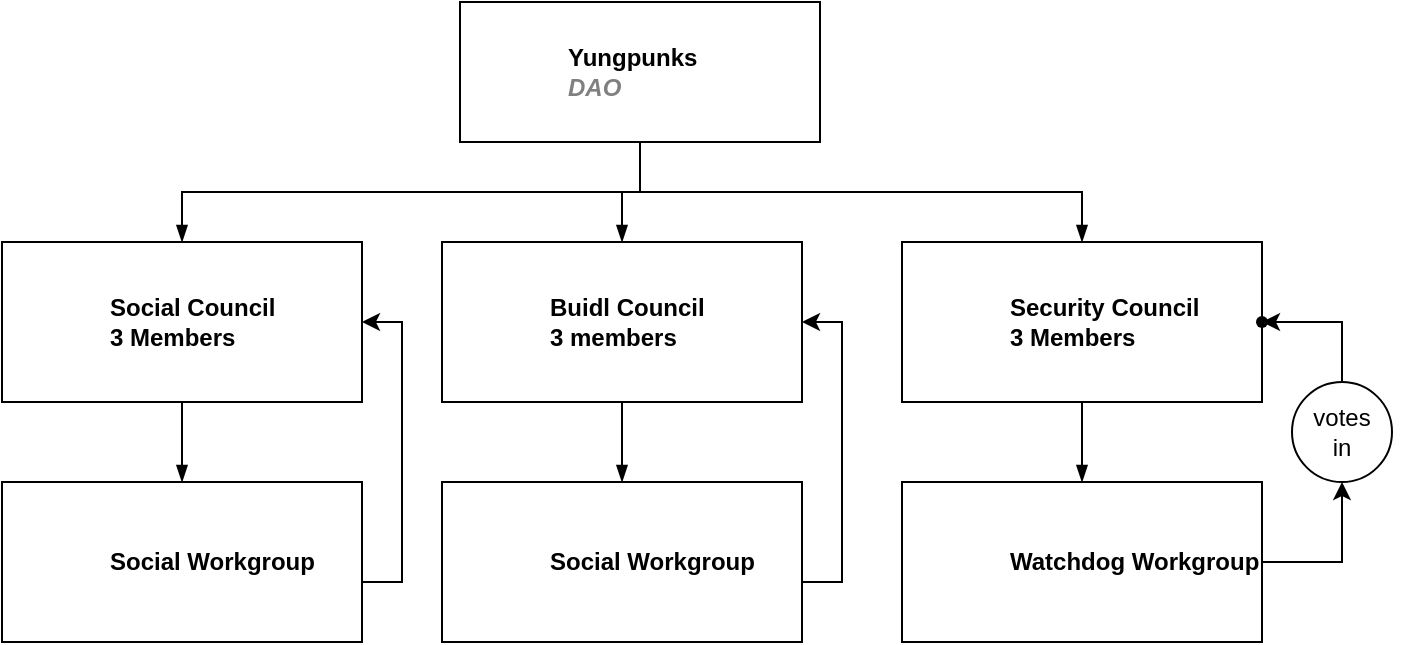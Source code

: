 <mxfile version="22.0.2" type="device">
  <diagram id="prtHgNgQTEPvFCAcTncT" name="Page-1">
    <mxGraphModel dx="780" dy="1673" grid="1" gridSize="10" guides="1" tooltips="1" connect="1" arrows="1" fold="1" page="1" pageScale="1" pageWidth="827" pageHeight="1169" math="0" shadow="0">
      <root>
        <mxCell id="0" />
        <mxCell id="1" parent="0" />
        <UserObject label="Yungpunks&lt;br&gt;&lt;i style=&quot;color: gray&quot;&gt;DAO&lt;/i&gt;" name="Tessa Miller" position="CFO" location="Office 1" email="me@example.com" placeholders="1" link="https://www.draw.io" id="dNxyNK7c78bLwvsdeMH5-12">
          <mxCell style="label;image=https://cdn3.iconfinder.com/data/icons/user-avatars-1/512/users-3-128.png;whiteSpace=wrap;html=1;rounded=0;glass=0;treeMoving=1;treeFolding=1;" parent="1" vertex="1">
            <mxGeometry x="299" y="-1140" width="180" height="70" as="geometry" />
          </mxCell>
        </UserObject>
        <mxCell id="dNxyNK7c78bLwvsdeMH5-13" value="" style="endArrow=blockThin;endFill=1;fontSize=11;edgeStyle=elbowEdgeStyle;elbow=vertical;rounded=0;" parent="1" source="dNxyNK7c78bLwvsdeMH5-12" target="dNxyNK7c78bLwvsdeMH5-14" edge="1">
          <mxGeometry relative="1" as="geometry" />
        </mxCell>
        <UserObject label="Social Council&lt;br&gt;3&amp;nbsp;Members" name="Edward Morrison" position="Brand Manager" location="Office 2" email="me@example.com" placeholders="1" link="https://www.draw.io" id="dNxyNK7c78bLwvsdeMH5-14">
          <mxCell style="label;image=https://cdn3.iconfinder.com/data/icons/user-avatars-1/512/users-10-3-128.png;whiteSpace=wrap;html=1;rounded=0;glass=0;treeFolding=1;treeMoving=1;" parent="1" vertex="1">
            <mxGeometry x="70" y="-1020" width="180" height="80" as="geometry" />
          </mxCell>
        </UserObject>
        <mxCell id="dNxyNK7c78bLwvsdeMH5-15" value="" style="endArrow=blockThin;endFill=1;fontSize=11;edgeStyle=elbowEdgeStyle;elbow=vertical;rounded=0;" parent="1" source="dNxyNK7c78bLwvsdeMH5-12" target="DKr8gTBNJ8NyuyEvkd_J-10" edge="1">
          <mxGeometry relative="1" as="geometry" />
        </mxCell>
        <mxCell id="dNxyNK7c78bLwvsdeMH5-17" value="" style="endArrow=blockThin;endFill=1;fontSize=11;edgeStyle=elbowEdgeStyle;elbow=vertical;rounded=0;" parent="1" source="dNxyNK7c78bLwvsdeMH5-12" target="dNxyNK7c78bLwvsdeMH5-18" edge="1">
          <mxGeometry relative="1" as="geometry" />
        </mxCell>
        <UserObject label="Security Council&lt;br&gt;3 Members" name="Alison Donovan" position="System Admin" location="Office 3" email="me@example.com" placeholders="1" link="https://www.draw.io" id="dNxyNK7c78bLwvsdeMH5-18">
          <mxCell style="label;image=https://cdn3.iconfinder.com/data/icons/user-avatars-1/512/users-2-128.png;whiteSpace=wrap;html=1;rounded=0;glass=0;" parent="1" vertex="1">
            <mxGeometry x="520" y="-1020" width="180" height="80" as="geometry" />
          </mxCell>
        </UserObject>
        <mxCell id="DKr8gTBNJ8NyuyEvkd_J-3" value="" style="endArrow=blockThin;endFill=1;fontSize=11;edgeStyle=elbowEdgeStyle;elbow=vertical;rounded=0;" parent="1" source="dNxyNK7c78bLwvsdeMH5-14" target="DKr8gTBNJ8NyuyEvkd_J-4" edge="1">
          <mxGeometry relative="1" as="geometry">
            <mxPoint x="420" y="-1000" as="sourcePoint" />
          </mxGeometry>
        </mxCell>
        <mxCell id="FwFwObhmsalRDFUH2zkT-15" value="" style="edgeStyle=orthogonalEdgeStyle;rounded=0;orthogonalLoop=1;jettySize=auto;html=1;entryX=1;entryY=0.5;entryDx=0;entryDy=0;" edge="1" parent="1" source="DKr8gTBNJ8NyuyEvkd_J-4" target="dNxyNK7c78bLwvsdeMH5-14">
          <mxGeometry relative="1" as="geometry">
            <Array as="points">
              <mxPoint x="270" y="-850" />
              <mxPoint x="270" y="-980" />
            </Array>
          </mxGeometry>
        </mxCell>
        <UserObject label="Social Workgroup" name="Edward Morrison" position="Brand Manager" location="Office 2" email="me@example.com" placeholders="1" link="https://www.draw.io" id="DKr8gTBNJ8NyuyEvkd_J-4">
          <mxCell style="label;image=https://cdn3.iconfinder.com/data/icons/user-avatars-1/512/users-10-3-128.png;whiteSpace=wrap;html=1;rounded=0;glass=0;treeFolding=1;treeMoving=1;" parent="1" vertex="1">
            <mxGeometry x="70" y="-900" width="180" height="80" as="geometry" />
          </mxCell>
        </UserObject>
        <UserObject label="Buidl Council&lt;br&gt;3 members" name="Evan Valet" position="HR Director" location="Office 4" email="me@example.com" placeholders="1" link="https://www.draw.io" id="DKr8gTBNJ8NyuyEvkd_J-10">
          <mxCell style="label;image=https://cdn3.iconfinder.com/data/icons/user-avatars-1/512/users-9-2-128.png;whiteSpace=wrap;html=1;rounded=0;glass=0;treeFolding=1;treeMoving=1;" parent="1" vertex="1">
            <mxGeometry x="290" y="-1020" width="180" height="80" as="geometry" />
          </mxCell>
        </UserObject>
        <mxCell id="DKr8gTBNJ8NyuyEvkd_J-11" value="" style="endArrow=blockThin;endFill=1;fontSize=11;edgeStyle=elbowEdgeStyle;elbow=vertical;rounded=0;" parent="1" source="DKr8gTBNJ8NyuyEvkd_J-10" target="DKr8gTBNJ8NyuyEvkd_J-12" edge="1">
          <mxGeometry relative="1" as="geometry">
            <mxPoint x="420" y="-1000" as="sourcePoint" />
          </mxGeometry>
        </mxCell>
        <mxCell id="FwFwObhmsalRDFUH2zkT-14" value="" style="edgeStyle=orthogonalEdgeStyle;rounded=0;orthogonalLoop=1;jettySize=auto;html=1;entryX=1;entryY=0.5;entryDx=0;entryDy=0;" edge="1" parent="1" source="DKr8gTBNJ8NyuyEvkd_J-12" target="DKr8gTBNJ8NyuyEvkd_J-10">
          <mxGeometry relative="1" as="geometry">
            <Array as="points">
              <mxPoint x="490" y="-850" />
              <mxPoint x="490" y="-980" />
            </Array>
          </mxGeometry>
        </mxCell>
        <UserObject label="Social Workgroup" name="Evan Valet" position="HR Director" location="Office 4" email="me@example.com" placeholders="1" link="https://www.draw.io" id="DKr8gTBNJ8NyuyEvkd_J-12">
          <mxCell style="label;image=https://cdn3.iconfinder.com/data/icons/user-avatars-1/512/users-9-2-128.png;whiteSpace=wrap;html=1;rounded=0;glass=0;treeFolding=1;treeMoving=1;" parent="1" vertex="1">
            <mxGeometry x="290" y="-900" width="180" height="80" as="geometry" />
          </mxCell>
        </UserObject>
        <mxCell id="DKr8gTBNJ8NyuyEvkd_J-13" value="" style="endArrow=blockThin;endFill=1;fontSize=11;edgeStyle=elbowEdgeStyle;elbow=vertical;rounded=0;" parent="1" source="dNxyNK7c78bLwvsdeMH5-18" target="DKr8gTBNJ8NyuyEvkd_J-14" edge="1">
          <mxGeometry relative="1" as="geometry">
            <mxPoint x="420" y="-1000" as="sourcePoint" />
          </mxGeometry>
        </mxCell>
        <mxCell id="FwFwObhmsalRDFUH2zkT-11" value="" style="edgeStyle=orthogonalEdgeStyle;rounded=0;orthogonalLoop=1;jettySize=auto;html=1;entryX=0.5;entryY=1;entryDx=0;entryDy=0;" edge="1" parent="1" source="DKr8gTBNJ8NyuyEvkd_J-14" target="FwFwObhmsalRDFUH2zkT-10">
          <mxGeometry relative="1" as="geometry">
            <Array as="points">
              <mxPoint x="740" y="-860" />
            </Array>
          </mxGeometry>
        </mxCell>
        <UserObject label="Watchdog Workgroup" name="Alison Donovan" position="System Admin" location="Office 3" email="me@example.com" placeholders="1" link="https://www.draw.io" id="DKr8gTBNJ8NyuyEvkd_J-14">
          <mxCell style="label;image=https://cdn3.iconfinder.com/data/icons/user-avatars-1/512/users-2-128.png;whiteSpace=wrap;html=1;rounded=0;glass=0;" parent="1" vertex="1">
            <mxGeometry x="520" y="-900" width="180" height="80" as="geometry" />
          </mxCell>
        </UserObject>
        <mxCell id="FwFwObhmsalRDFUH2zkT-5" value="" style="shape=waypoint;sketch=0;size=6;pointerEvents=1;points=[];fillColor=default;resizable=0;rotatable=0;perimeter=centerPerimeter;snapToPoint=1;align=left;fontStyle=1;spacing=2;spacingLeft=52;rounded=0;glass=0;" vertex="1" parent="1">
          <mxGeometry x="690" y="-990" width="20" height="20" as="geometry" />
        </mxCell>
        <mxCell id="FwFwObhmsalRDFUH2zkT-12" value="" style="edgeStyle=orthogonalEdgeStyle;rounded=0;orthogonalLoop=1;jettySize=auto;html=1;exitX=0.5;exitY=0;exitDx=0;exitDy=0;" edge="1" parent="1" source="FwFwObhmsalRDFUH2zkT-10" target="FwFwObhmsalRDFUH2zkT-5">
          <mxGeometry relative="1" as="geometry">
            <Array as="points">
              <mxPoint x="740" y="-980" />
            </Array>
          </mxGeometry>
        </mxCell>
        <mxCell id="FwFwObhmsalRDFUH2zkT-10" value="" style="ellipse;whiteSpace=wrap;html=1;align=left;fontStyle=1;spacing=2;spacingLeft=52;rounded=0;glass=0;" vertex="1" parent="1">
          <mxGeometry x="715" y="-950" width="50" height="50" as="geometry" />
        </mxCell>
        <mxCell id="FwFwObhmsalRDFUH2zkT-13" value="votes&lt;br&gt;in" style="text;html=1;strokeColor=none;fillColor=none;align=center;verticalAlign=middle;whiteSpace=wrap;rounded=0;" vertex="1" parent="1">
          <mxGeometry x="710" y="-940" width="60" height="30" as="geometry" />
        </mxCell>
      </root>
    </mxGraphModel>
  </diagram>
</mxfile>
